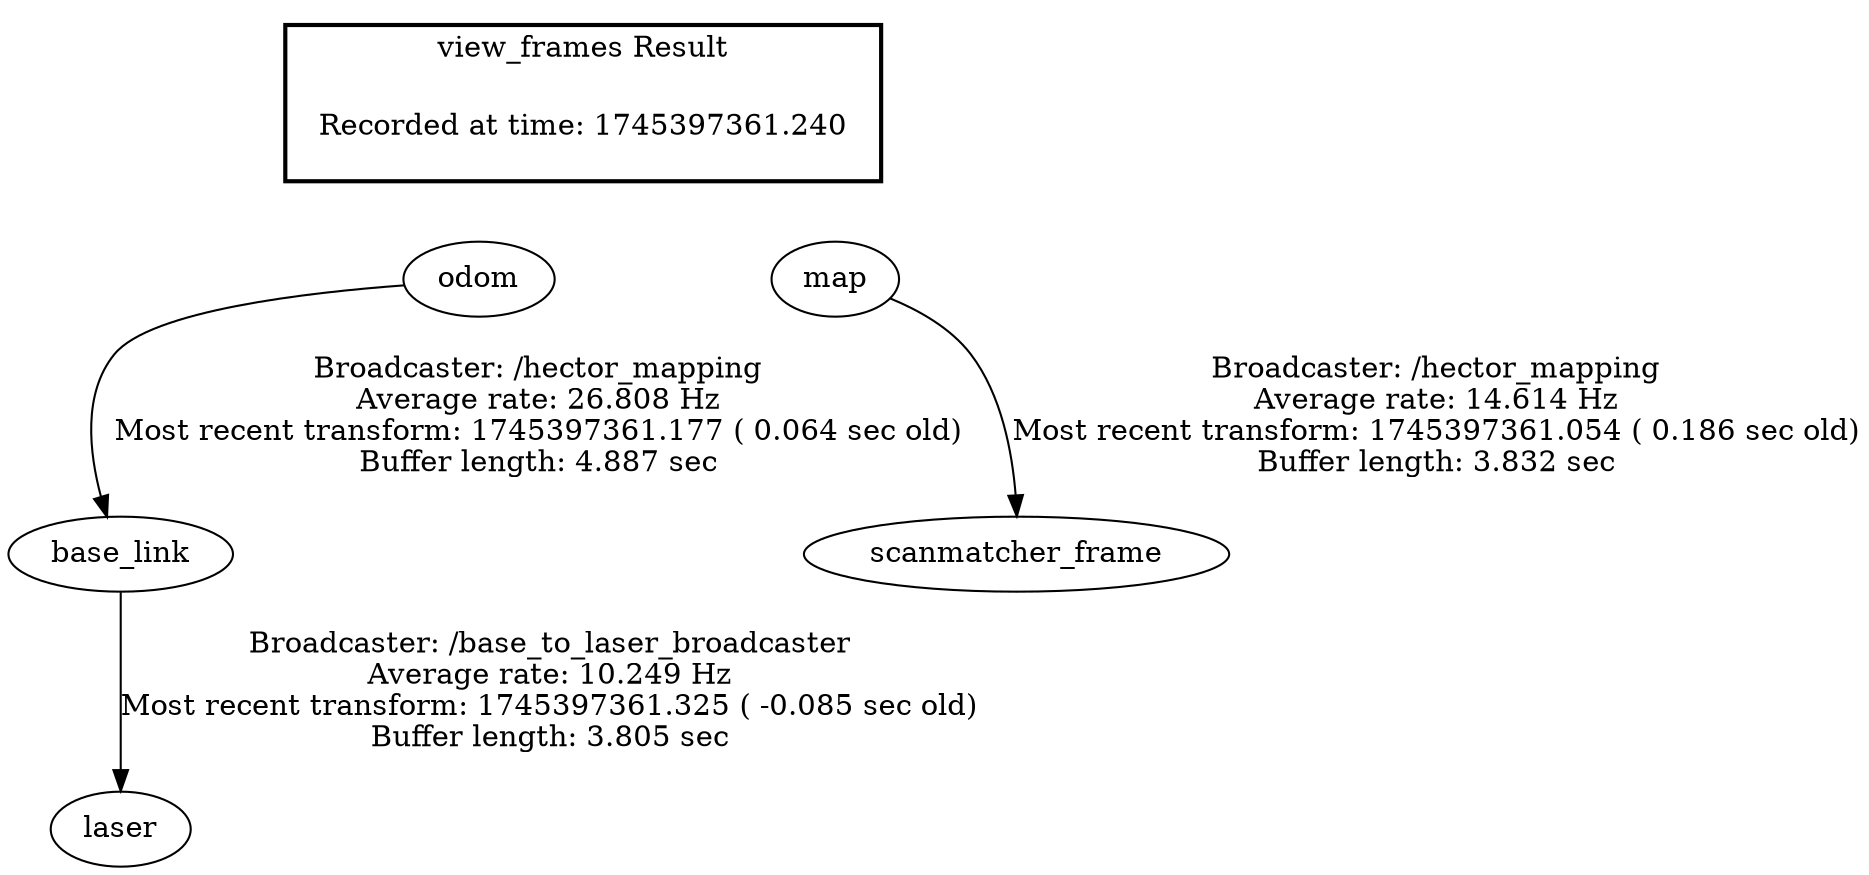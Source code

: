 digraph G {
"odom" -> "base_link"[label="Broadcaster: /hector_mapping\nAverage rate: 26.808 Hz\nMost recent transform: 1745397361.177 ( 0.064 sec old)\nBuffer length: 4.887 sec\n"];
"map" -> "scanmatcher_frame"[label="Broadcaster: /hector_mapping\nAverage rate: 14.614 Hz\nMost recent transform: 1745397361.054 ( 0.186 sec old)\nBuffer length: 3.832 sec\n"];
"base_link" -> "laser"[label="Broadcaster: /base_to_laser_broadcaster\nAverage rate: 10.249 Hz\nMost recent transform: 1745397361.325 ( -0.085 sec old)\nBuffer length: 3.805 sec\n"];
edge [style=invis];
 subgraph cluster_legend { style=bold; color=black; label ="view_frames Result";
"Recorded at time: 1745397361.240"[ shape=plaintext ] ;
 }->"odom";
edge [style=invis];
 subgraph cluster_legend { style=bold; color=black; label ="view_frames Result";
"Recorded at time: 1745397361.240"[ shape=plaintext ] ;
 }->"map";
}